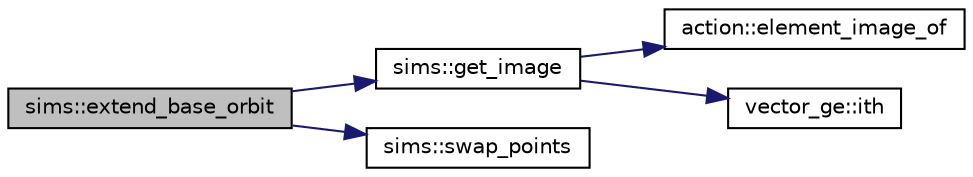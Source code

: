 digraph "sims::extend_base_orbit"
{
  edge [fontname="Helvetica",fontsize="10",labelfontname="Helvetica",labelfontsize="10"];
  node [fontname="Helvetica",fontsize="10",shape=record];
  rankdir="LR";
  Node4140 [label="sims::extend_base_orbit",height=0.2,width=0.4,color="black", fillcolor="grey75", style="filled", fontcolor="black"];
  Node4140 -> Node4141 [color="midnightblue",fontsize="10",style="solid",fontname="Helvetica"];
  Node4141 [label="sims::get_image",height=0.2,width=0.4,color="black", fillcolor="white", style="filled",URL="$d9/df3/classsims.html#ae649dbf5a9440550c1ca4e402c4b4b16"];
  Node4141 -> Node4142 [color="midnightblue",fontsize="10",style="solid",fontname="Helvetica"];
  Node4142 [label="action::element_image_of",height=0.2,width=0.4,color="black", fillcolor="white", style="filled",URL="$d2/d86/classaction.html#ae09559d4537a048fc860f8a74a31393d"];
  Node4141 -> Node4143 [color="midnightblue",fontsize="10",style="solid",fontname="Helvetica"];
  Node4143 [label="vector_ge::ith",height=0.2,width=0.4,color="black", fillcolor="white", style="filled",URL="$d4/d6e/classvector__ge.html#a1ff002e8b746a9beb119d57dcd4a15ff"];
  Node4140 -> Node4144 [color="midnightblue",fontsize="10",style="solid",fontname="Helvetica"];
  Node4144 [label="sims::swap_points",height=0.2,width=0.4,color="black", fillcolor="white", style="filled",URL="$d9/df3/classsims.html#a3443b4bbfb5573864c29b627562819d2"];
}
